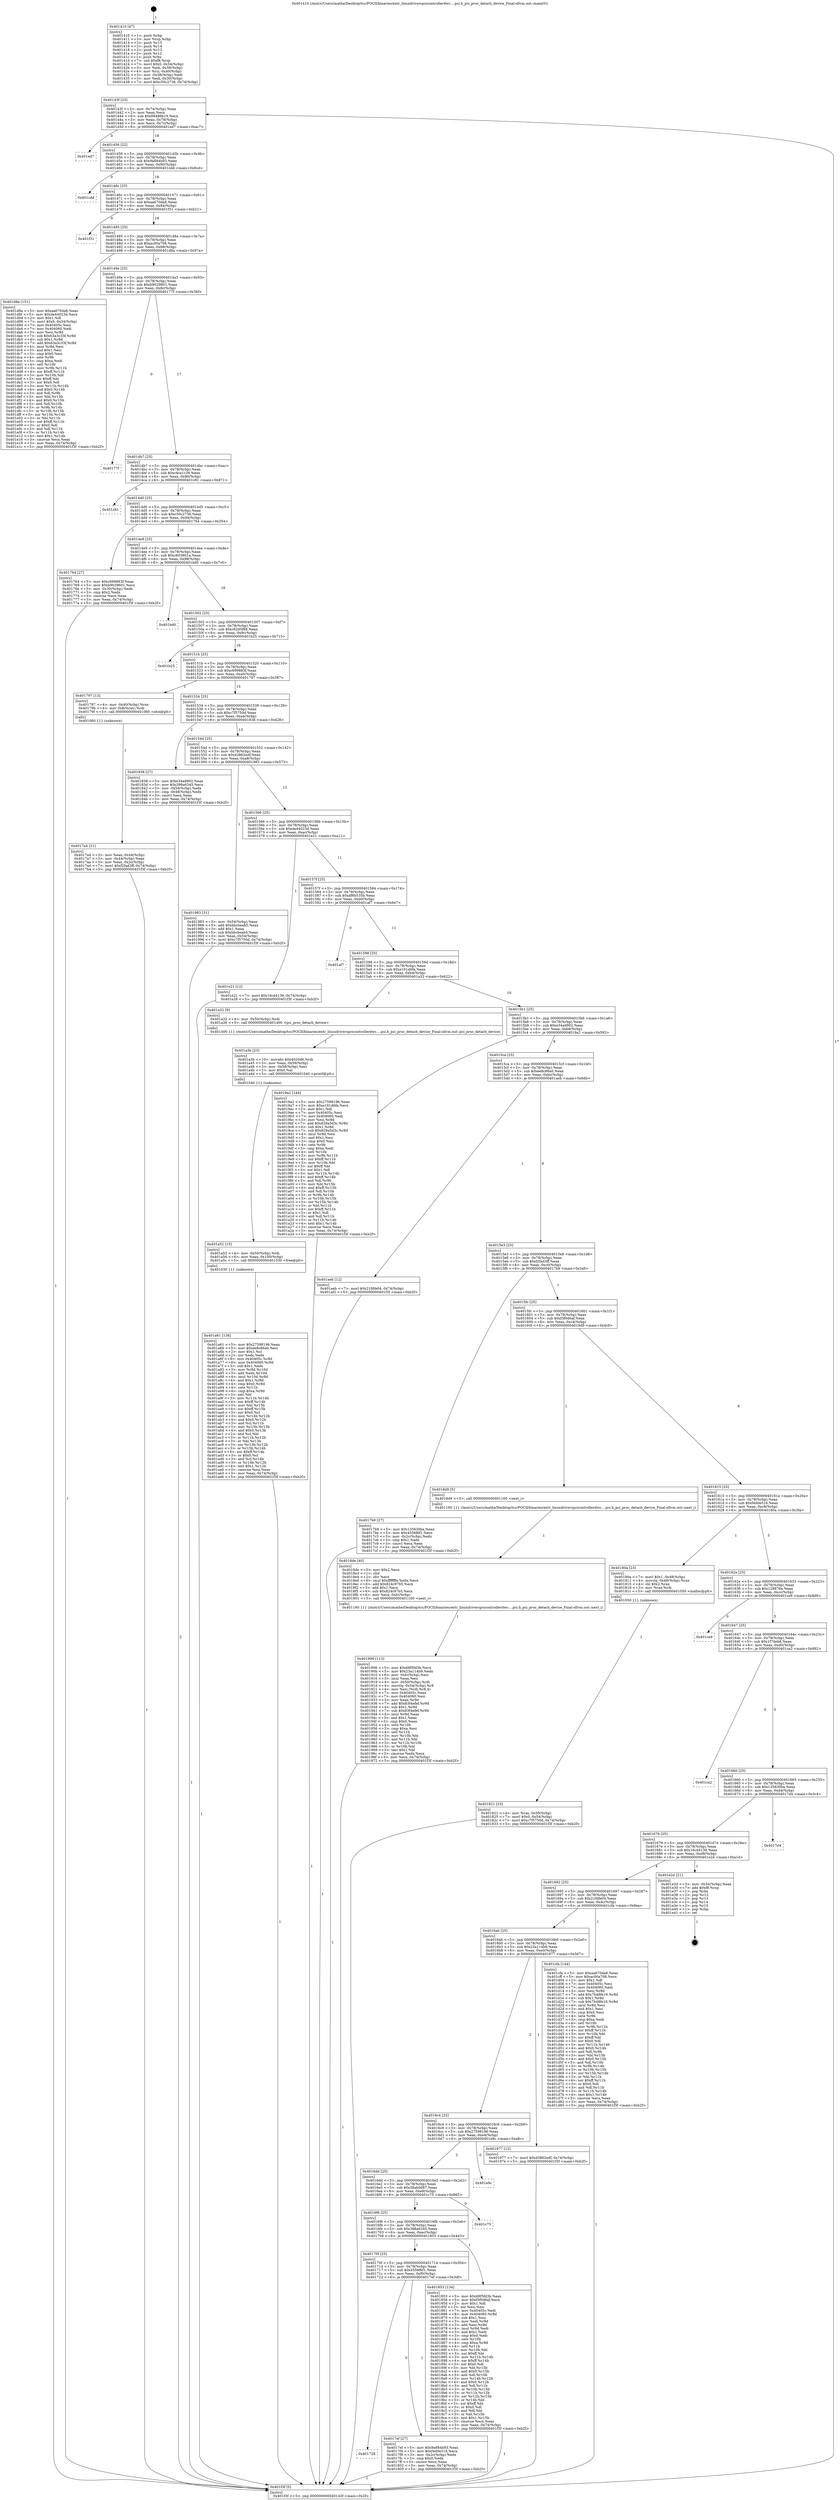 digraph "0x401410" {
  label = "0x401410 (/mnt/c/Users/mathe/Desktop/tcc/POCII/binaries/extr_linuxdriverspcicontrollerdwc....pci.h_pci_proc_detach_device_Final-ollvm.out::main(0))"
  labelloc = "t"
  node[shape=record]

  Entry [label="",width=0.3,height=0.3,shape=circle,fillcolor=black,style=filled]
  "0x40143f" [label="{
     0x40143f [23]\l
     | [instrs]\l
     &nbsp;&nbsp;0x40143f \<+3\>: mov -0x74(%rbp),%eax\l
     &nbsp;&nbsp;0x401442 \<+2\>: mov %eax,%ecx\l
     &nbsp;&nbsp;0x401444 \<+6\>: sub $0x88486b19,%ecx\l
     &nbsp;&nbsp;0x40144a \<+3\>: mov %eax,-0x78(%rbp)\l
     &nbsp;&nbsp;0x40144d \<+3\>: mov %ecx,-0x7c(%rbp)\l
     &nbsp;&nbsp;0x401450 \<+6\>: je 0000000000401ed7 \<main+0xac7\>\l
  }"]
  "0x401ed7" [label="{
     0x401ed7\l
  }", style=dashed]
  "0x401456" [label="{
     0x401456 [22]\l
     | [instrs]\l
     &nbsp;&nbsp;0x401456 \<+5\>: jmp 000000000040145b \<main+0x4b\>\l
     &nbsp;&nbsp;0x40145b \<+3\>: mov -0x78(%rbp),%eax\l
     &nbsp;&nbsp;0x40145e \<+5\>: sub $0x9a884b93,%eax\l
     &nbsp;&nbsp;0x401463 \<+3\>: mov %eax,-0x80(%rbp)\l
     &nbsp;&nbsp;0x401466 \<+6\>: je 0000000000401cdd \<main+0x8cd\>\l
  }"]
  Exit [label="",width=0.3,height=0.3,shape=circle,fillcolor=black,style=filled,peripheries=2]
  "0x401cdd" [label="{
     0x401cdd\l
  }", style=dashed]
  "0x40146c" [label="{
     0x40146c [25]\l
     | [instrs]\l
     &nbsp;&nbsp;0x40146c \<+5\>: jmp 0000000000401471 \<main+0x61\>\l
     &nbsp;&nbsp;0x401471 \<+3\>: mov -0x78(%rbp),%eax\l
     &nbsp;&nbsp;0x401474 \<+5\>: sub $0xaa670da8,%eax\l
     &nbsp;&nbsp;0x401479 \<+6\>: mov %eax,-0x84(%rbp)\l
     &nbsp;&nbsp;0x40147f \<+6\>: je 0000000000401f31 \<main+0xb21\>\l
  }"]
  "0x401a61" [label="{
     0x401a61 [138]\l
     | [instrs]\l
     &nbsp;&nbsp;0x401a61 \<+5\>: mov $0x27598196,%eax\l
     &nbsp;&nbsp;0x401a66 \<+5\>: mov $0xee8c86a0,%esi\l
     &nbsp;&nbsp;0x401a6b \<+2\>: mov $0x1,%cl\l
     &nbsp;&nbsp;0x401a6d \<+2\>: xor %edx,%edx\l
     &nbsp;&nbsp;0x401a6f \<+8\>: mov 0x40405c,%r8d\l
     &nbsp;&nbsp;0x401a77 \<+8\>: mov 0x404060,%r9d\l
     &nbsp;&nbsp;0x401a7f \<+3\>: sub $0x1,%edx\l
     &nbsp;&nbsp;0x401a82 \<+3\>: mov %r8d,%r10d\l
     &nbsp;&nbsp;0x401a85 \<+3\>: add %edx,%r10d\l
     &nbsp;&nbsp;0x401a88 \<+4\>: imul %r10d,%r8d\l
     &nbsp;&nbsp;0x401a8c \<+4\>: and $0x1,%r8d\l
     &nbsp;&nbsp;0x401a90 \<+4\>: cmp $0x0,%r8d\l
     &nbsp;&nbsp;0x401a94 \<+4\>: sete %r11b\l
     &nbsp;&nbsp;0x401a98 \<+4\>: cmp $0xa,%r9d\l
     &nbsp;&nbsp;0x401a9c \<+3\>: setl %bl\l
     &nbsp;&nbsp;0x401a9f \<+3\>: mov %r11b,%r14b\l
     &nbsp;&nbsp;0x401aa2 \<+4\>: xor $0xff,%r14b\l
     &nbsp;&nbsp;0x401aa6 \<+3\>: mov %bl,%r15b\l
     &nbsp;&nbsp;0x401aa9 \<+4\>: xor $0xff,%r15b\l
     &nbsp;&nbsp;0x401aad \<+3\>: xor $0x0,%cl\l
     &nbsp;&nbsp;0x401ab0 \<+3\>: mov %r14b,%r12b\l
     &nbsp;&nbsp;0x401ab3 \<+4\>: and $0x0,%r12b\l
     &nbsp;&nbsp;0x401ab7 \<+3\>: and %cl,%r11b\l
     &nbsp;&nbsp;0x401aba \<+3\>: mov %r15b,%r13b\l
     &nbsp;&nbsp;0x401abd \<+4\>: and $0x0,%r13b\l
     &nbsp;&nbsp;0x401ac1 \<+2\>: and %cl,%bl\l
     &nbsp;&nbsp;0x401ac3 \<+3\>: or %r11b,%r12b\l
     &nbsp;&nbsp;0x401ac6 \<+3\>: or %bl,%r13b\l
     &nbsp;&nbsp;0x401ac9 \<+3\>: xor %r13b,%r12b\l
     &nbsp;&nbsp;0x401acc \<+3\>: or %r15b,%r14b\l
     &nbsp;&nbsp;0x401acf \<+4\>: xor $0xff,%r14b\l
     &nbsp;&nbsp;0x401ad3 \<+3\>: or $0x0,%cl\l
     &nbsp;&nbsp;0x401ad6 \<+3\>: and %cl,%r14b\l
     &nbsp;&nbsp;0x401ad9 \<+3\>: or %r14b,%r12b\l
     &nbsp;&nbsp;0x401adc \<+4\>: test $0x1,%r12b\l
     &nbsp;&nbsp;0x401ae0 \<+3\>: cmovne %esi,%eax\l
     &nbsp;&nbsp;0x401ae3 \<+3\>: mov %eax,-0x74(%rbp)\l
     &nbsp;&nbsp;0x401ae6 \<+5\>: jmp 0000000000401f3f \<main+0xb2f\>\l
  }"]
  "0x401f31" [label="{
     0x401f31\l
  }", style=dashed]
  "0x401485" [label="{
     0x401485 [25]\l
     | [instrs]\l
     &nbsp;&nbsp;0x401485 \<+5\>: jmp 000000000040148a \<main+0x7a\>\l
     &nbsp;&nbsp;0x40148a \<+3\>: mov -0x78(%rbp),%eax\l
     &nbsp;&nbsp;0x40148d \<+5\>: sub $0xac00a708,%eax\l
     &nbsp;&nbsp;0x401492 \<+6\>: mov %eax,-0x88(%rbp)\l
     &nbsp;&nbsp;0x401498 \<+6\>: je 0000000000401d8a \<main+0x97a\>\l
  }"]
  "0x401a52" [label="{
     0x401a52 [15]\l
     | [instrs]\l
     &nbsp;&nbsp;0x401a52 \<+4\>: mov -0x50(%rbp),%rdi\l
     &nbsp;&nbsp;0x401a56 \<+6\>: mov %eax,-0x100(%rbp)\l
     &nbsp;&nbsp;0x401a5c \<+5\>: call 0000000000401030 \<free@plt\>\l
     | [calls]\l
     &nbsp;&nbsp;0x401030 \{1\} (unknown)\l
  }"]
  "0x401d8a" [label="{
     0x401d8a [151]\l
     | [instrs]\l
     &nbsp;&nbsp;0x401d8a \<+5\>: mov $0xaa670da8,%eax\l
     &nbsp;&nbsp;0x401d8f \<+5\>: mov $0xde44023d,%ecx\l
     &nbsp;&nbsp;0x401d94 \<+2\>: mov $0x1,%dl\l
     &nbsp;&nbsp;0x401d96 \<+7\>: movl $0x0,-0x34(%rbp)\l
     &nbsp;&nbsp;0x401d9d \<+7\>: mov 0x40405c,%esi\l
     &nbsp;&nbsp;0x401da4 \<+7\>: mov 0x404060,%edi\l
     &nbsp;&nbsp;0x401dab \<+3\>: mov %esi,%r8d\l
     &nbsp;&nbsp;0x401dae \<+7\>: sub $0x63a3c33f,%r8d\l
     &nbsp;&nbsp;0x401db5 \<+4\>: sub $0x1,%r8d\l
     &nbsp;&nbsp;0x401db9 \<+7\>: add $0x63a3c33f,%r8d\l
     &nbsp;&nbsp;0x401dc0 \<+4\>: imul %r8d,%esi\l
     &nbsp;&nbsp;0x401dc4 \<+3\>: and $0x1,%esi\l
     &nbsp;&nbsp;0x401dc7 \<+3\>: cmp $0x0,%esi\l
     &nbsp;&nbsp;0x401dca \<+4\>: sete %r9b\l
     &nbsp;&nbsp;0x401dce \<+3\>: cmp $0xa,%edi\l
     &nbsp;&nbsp;0x401dd1 \<+4\>: setl %r10b\l
     &nbsp;&nbsp;0x401dd5 \<+3\>: mov %r9b,%r11b\l
     &nbsp;&nbsp;0x401dd8 \<+4\>: xor $0xff,%r11b\l
     &nbsp;&nbsp;0x401ddc \<+3\>: mov %r10b,%bl\l
     &nbsp;&nbsp;0x401ddf \<+3\>: xor $0xff,%bl\l
     &nbsp;&nbsp;0x401de2 \<+3\>: xor $0x0,%dl\l
     &nbsp;&nbsp;0x401de5 \<+3\>: mov %r11b,%r14b\l
     &nbsp;&nbsp;0x401de8 \<+4\>: and $0x0,%r14b\l
     &nbsp;&nbsp;0x401dec \<+3\>: and %dl,%r9b\l
     &nbsp;&nbsp;0x401def \<+3\>: mov %bl,%r15b\l
     &nbsp;&nbsp;0x401df2 \<+4\>: and $0x0,%r15b\l
     &nbsp;&nbsp;0x401df6 \<+3\>: and %dl,%r10b\l
     &nbsp;&nbsp;0x401df9 \<+3\>: or %r9b,%r14b\l
     &nbsp;&nbsp;0x401dfc \<+3\>: or %r10b,%r15b\l
     &nbsp;&nbsp;0x401dff \<+3\>: xor %r15b,%r14b\l
     &nbsp;&nbsp;0x401e02 \<+3\>: or %bl,%r11b\l
     &nbsp;&nbsp;0x401e05 \<+4\>: xor $0xff,%r11b\l
     &nbsp;&nbsp;0x401e09 \<+3\>: or $0x0,%dl\l
     &nbsp;&nbsp;0x401e0c \<+3\>: and %dl,%r11b\l
     &nbsp;&nbsp;0x401e0f \<+3\>: or %r11b,%r14b\l
     &nbsp;&nbsp;0x401e12 \<+4\>: test $0x1,%r14b\l
     &nbsp;&nbsp;0x401e16 \<+3\>: cmovne %ecx,%eax\l
     &nbsp;&nbsp;0x401e19 \<+3\>: mov %eax,-0x74(%rbp)\l
     &nbsp;&nbsp;0x401e1c \<+5\>: jmp 0000000000401f3f \<main+0xb2f\>\l
  }"]
  "0x40149e" [label="{
     0x40149e [25]\l
     | [instrs]\l
     &nbsp;&nbsp;0x40149e \<+5\>: jmp 00000000004014a3 \<main+0x93\>\l
     &nbsp;&nbsp;0x4014a3 \<+3\>: mov -0x78(%rbp),%eax\l
     &nbsp;&nbsp;0x4014a6 \<+5\>: sub $0xb9029601,%eax\l
     &nbsp;&nbsp;0x4014ab \<+6\>: mov %eax,-0x8c(%rbp)\l
     &nbsp;&nbsp;0x4014b1 \<+6\>: je 000000000040177f \<main+0x36f\>\l
  }"]
  "0x401a3b" [label="{
     0x401a3b [23]\l
     | [instrs]\l
     &nbsp;&nbsp;0x401a3b \<+10\>: movabs $0x4020d6,%rdi\l
     &nbsp;&nbsp;0x401a45 \<+3\>: mov %eax,-0x58(%rbp)\l
     &nbsp;&nbsp;0x401a48 \<+3\>: mov -0x58(%rbp),%esi\l
     &nbsp;&nbsp;0x401a4b \<+2\>: mov $0x0,%al\l
     &nbsp;&nbsp;0x401a4d \<+5\>: call 0000000000401040 \<printf@plt\>\l
     | [calls]\l
     &nbsp;&nbsp;0x401040 \{1\} (unknown)\l
  }"]
  "0x40177f" [label="{
     0x40177f\l
  }", style=dashed]
  "0x4014b7" [label="{
     0x4014b7 [25]\l
     | [instrs]\l
     &nbsp;&nbsp;0x4014b7 \<+5\>: jmp 00000000004014bc \<main+0xac\>\l
     &nbsp;&nbsp;0x4014bc \<+3\>: mov -0x78(%rbp),%eax\l
     &nbsp;&nbsp;0x4014bf \<+5\>: sub $0xc4ca1c36,%eax\l
     &nbsp;&nbsp;0x4014c4 \<+6\>: mov %eax,-0x90(%rbp)\l
     &nbsp;&nbsp;0x4014ca \<+6\>: je 0000000000401c81 \<main+0x871\>\l
  }"]
  "0x401906" [label="{
     0x401906 [113]\l
     | [instrs]\l
     &nbsp;&nbsp;0x401906 \<+5\>: mov $0x68f5fd3b,%ecx\l
     &nbsp;&nbsp;0x40190b \<+5\>: mov $0x23a114b9,%edx\l
     &nbsp;&nbsp;0x401910 \<+6\>: mov -0xfc(%rbp),%esi\l
     &nbsp;&nbsp;0x401916 \<+3\>: imul %eax,%esi\l
     &nbsp;&nbsp;0x401919 \<+4\>: mov -0x50(%rbp),%rdi\l
     &nbsp;&nbsp;0x40191d \<+4\>: movslq -0x54(%rbp),%r8\l
     &nbsp;&nbsp;0x401921 \<+4\>: mov %esi,(%rdi,%r8,4)\l
     &nbsp;&nbsp;0x401925 \<+7\>: mov 0x40405c,%eax\l
     &nbsp;&nbsp;0x40192c \<+7\>: mov 0x404060,%esi\l
     &nbsp;&nbsp;0x401933 \<+3\>: mov %eax,%r9d\l
     &nbsp;&nbsp;0x401936 \<+7\>: add $0x83f4efef,%r9d\l
     &nbsp;&nbsp;0x40193d \<+4\>: sub $0x1,%r9d\l
     &nbsp;&nbsp;0x401941 \<+7\>: sub $0x83f4efef,%r9d\l
     &nbsp;&nbsp;0x401948 \<+4\>: imul %r9d,%eax\l
     &nbsp;&nbsp;0x40194c \<+3\>: and $0x1,%eax\l
     &nbsp;&nbsp;0x40194f \<+3\>: cmp $0x0,%eax\l
     &nbsp;&nbsp;0x401952 \<+4\>: sete %r10b\l
     &nbsp;&nbsp;0x401956 \<+3\>: cmp $0xa,%esi\l
     &nbsp;&nbsp;0x401959 \<+4\>: setl %r11b\l
     &nbsp;&nbsp;0x40195d \<+3\>: mov %r10b,%bl\l
     &nbsp;&nbsp;0x401960 \<+3\>: and %r11b,%bl\l
     &nbsp;&nbsp;0x401963 \<+3\>: xor %r11b,%r10b\l
     &nbsp;&nbsp;0x401966 \<+3\>: or %r10b,%bl\l
     &nbsp;&nbsp;0x401969 \<+3\>: test $0x1,%bl\l
     &nbsp;&nbsp;0x40196c \<+3\>: cmovne %edx,%ecx\l
     &nbsp;&nbsp;0x40196f \<+3\>: mov %ecx,-0x74(%rbp)\l
     &nbsp;&nbsp;0x401972 \<+5\>: jmp 0000000000401f3f \<main+0xb2f\>\l
  }"]
  "0x401c81" [label="{
     0x401c81\l
  }", style=dashed]
  "0x4014d0" [label="{
     0x4014d0 [25]\l
     | [instrs]\l
     &nbsp;&nbsp;0x4014d0 \<+5\>: jmp 00000000004014d5 \<main+0xc5\>\l
     &nbsp;&nbsp;0x4014d5 \<+3\>: mov -0x78(%rbp),%eax\l
     &nbsp;&nbsp;0x4014d8 \<+5\>: sub $0xc50c2736,%eax\l
     &nbsp;&nbsp;0x4014dd \<+6\>: mov %eax,-0x94(%rbp)\l
     &nbsp;&nbsp;0x4014e3 \<+6\>: je 0000000000401764 \<main+0x354\>\l
  }"]
  "0x4018de" [label="{
     0x4018de [40]\l
     | [instrs]\l
     &nbsp;&nbsp;0x4018de \<+5\>: mov $0x2,%ecx\l
     &nbsp;&nbsp;0x4018e3 \<+1\>: cltd\l
     &nbsp;&nbsp;0x4018e4 \<+2\>: idiv %ecx\l
     &nbsp;&nbsp;0x4018e6 \<+6\>: imul $0xfffffffe,%edx,%ecx\l
     &nbsp;&nbsp;0x4018ec \<+6\>: add $0x824c97b5,%ecx\l
     &nbsp;&nbsp;0x4018f2 \<+3\>: add $0x1,%ecx\l
     &nbsp;&nbsp;0x4018f5 \<+6\>: sub $0x824c97b5,%ecx\l
     &nbsp;&nbsp;0x4018fb \<+6\>: mov %ecx,-0xfc(%rbp)\l
     &nbsp;&nbsp;0x401901 \<+5\>: call 0000000000401160 \<next_i\>\l
     | [calls]\l
     &nbsp;&nbsp;0x401160 \{1\} (/mnt/c/Users/mathe/Desktop/tcc/POCII/binaries/extr_linuxdriverspcicontrollerdwc....pci.h_pci_proc_detach_device_Final-ollvm.out::next_i)\l
  }"]
  "0x401764" [label="{
     0x401764 [27]\l
     | [instrs]\l
     &nbsp;&nbsp;0x401764 \<+5\>: mov $0xc699883f,%eax\l
     &nbsp;&nbsp;0x401769 \<+5\>: mov $0xb9029601,%ecx\l
     &nbsp;&nbsp;0x40176e \<+3\>: mov -0x30(%rbp),%edx\l
     &nbsp;&nbsp;0x401771 \<+3\>: cmp $0x2,%edx\l
     &nbsp;&nbsp;0x401774 \<+3\>: cmovne %ecx,%eax\l
     &nbsp;&nbsp;0x401777 \<+3\>: mov %eax,-0x74(%rbp)\l
     &nbsp;&nbsp;0x40177a \<+5\>: jmp 0000000000401f3f \<main+0xb2f\>\l
  }"]
  "0x4014e9" [label="{
     0x4014e9 [25]\l
     | [instrs]\l
     &nbsp;&nbsp;0x4014e9 \<+5\>: jmp 00000000004014ee \<main+0xde\>\l
     &nbsp;&nbsp;0x4014ee \<+3\>: mov -0x78(%rbp),%eax\l
     &nbsp;&nbsp;0x4014f1 \<+5\>: sub $0xc603801a,%eax\l
     &nbsp;&nbsp;0x4014f6 \<+6\>: mov %eax,-0x98(%rbp)\l
     &nbsp;&nbsp;0x4014fc \<+6\>: je 0000000000401bd0 \<main+0x7c0\>\l
  }"]
  "0x401f3f" [label="{
     0x401f3f [5]\l
     | [instrs]\l
     &nbsp;&nbsp;0x401f3f \<+5\>: jmp 000000000040143f \<main+0x2f\>\l
  }"]
  "0x401410" [label="{
     0x401410 [47]\l
     | [instrs]\l
     &nbsp;&nbsp;0x401410 \<+1\>: push %rbp\l
     &nbsp;&nbsp;0x401411 \<+3\>: mov %rsp,%rbp\l
     &nbsp;&nbsp;0x401414 \<+2\>: push %r15\l
     &nbsp;&nbsp;0x401416 \<+2\>: push %r14\l
     &nbsp;&nbsp;0x401418 \<+2\>: push %r13\l
     &nbsp;&nbsp;0x40141a \<+2\>: push %r12\l
     &nbsp;&nbsp;0x40141c \<+1\>: push %rbx\l
     &nbsp;&nbsp;0x40141d \<+7\>: sub $0xf8,%rsp\l
     &nbsp;&nbsp;0x401424 \<+7\>: movl $0x0,-0x34(%rbp)\l
     &nbsp;&nbsp;0x40142b \<+3\>: mov %edi,-0x38(%rbp)\l
     &nbsp;&nbsp;0x40142e \<+4\>: mov %rsi,-0x40(%rbp)\l
     &nbsp;&nbsp;0x401432 \<+3\>: mov -0x38(%rbp),%edi\l
     &nbsp;&nbsp;0x401435 \<+3\>: mov %edi,-0x30(%rbp)\l
     &nbsp;&nbsp;0x401438 \<+7\>: movl $0xc50c2736,-0x74(%rbp)\l
  }"]
  "0x401821" [label="{
     0x401821 [23]\l
     | [instrs]\l
     &nbsp;&nbsp;0x401821 \<+4\>: mov %rax,-0x50(%rbp)\l
     &nbsp;&nbsp;0x401825 \<+7\>: movl $0x0,-0x54(%rbp)\l
     &nbsp;&nbsp;0x40182c \<+7\>: movl $0xc7f5750d,-0x74(%rbp)\l
     &nbsp;&nbsp;0x401833 \<+5\>: jmp 0000000000401f3f \<main+0xb2f\>\l
  }"]
  "0x401bd0" [label="{
     0x401bd0\l
  }", style=dashed]
  "0x401502" [label="{
     0x401502 [25]\l
     | [instrs]\l
     &nbsp;&nbsp;0x401502 \<+5\>: jmp 0000000000401507 \<main+0xf7\>\l
     &nbsp;&nbsp;0x401507 \<+3\>: mov -0x78(%rbp),%eax\l
     &nbsp;&nbsp;0x40150a \<+5\>: sub $0xc62d5f88,%eax\l
     &nbsp;&nbsp;0x40150f \<+6\>: mov %eax,-0x9c(%rbp)\l
     &nbsp;&nbsp;0x401515 \<+6\>: je 0000000000401b25 \<main+0x715\>\l
  }"]
  "0x401728" [label="{
     0x401728\l
  }", style=dashed]
  "0x401b25" [label="{
     0x401b25\l
  }", style=dashed]
  "0x40151b" [label="{
     0x40151b [25]\l
     | [instrs]\l
     &nbsp;&nbsp;0x40151b \<+5\>: jmp 0000000000401520 \<main+0x110\>\l
     &nbsp;&nbsp;0x401520 \<+3\>: mov -0x78(%rbp),%eax\l
     &nbsp;&nbsp;0x401523 \<+5\>: sub $0xc699883f,%eax\l
     &nbsp;&nbsp;0x401528 \<+6\>: mov %eax,-0xa0(%rbp)\l
     &nbsp;&nbsp;0x40152e \<+6\>: je 0000000000401797 \<main+0x387\>\l
  }"]
  "0x4017ef" [label="{
     0x4017ef [27]\l
     | [instrs]\l
     &nbsp;&nbsp;0x4017ef \<+5\>: mov $0x9a884b93,%eax\l
     &nbsp;&nbsp;0x4017f4 \<+5\>: mov $0xf4d0e516,%ecx\l
     &nbsp;&nbsp;0x4017f9 \<+3\>: mov -0x2c(%rbp),%edx\l
     &nbsp;&nbsp;0x4017fc \<+3\>: cmp $0x0,%edx\l
     &nbsp;&nbsp;0x4017ff \<+3\>: cmove %ecx,%eax\l
     &nbsp;&nbsp;0x401802 \<+3\>: mov %eax,-0x74(%rbp)\l
     &nbsp;&nbsp;0x401805 \<+5\>: jmp 0000000000401f3f \<main+0xb2f\>\l
  }"]
  "0x401797" [label="{
     0x401797 [13]\l
     | [instrs]\l
     &nbsp;&nbsp;0x401797 \<+4\>: mov -0x40(%rbp),%rax\l
     &nbsp;&nbsp;0x40179b \<+4\>: mov 0x8(%rax),%rdi\l
     &nbsp;&nbsp;0x40179f \<+5\>: call 0000000000401060 \<atoi@plt\>\l
     | [calls]\l
     &nbsp;&nbsp;0x401060 \{1\} (unknown)\l
  }"]
  "0x401534" [label="{
     0x401534 [25]\l
     | [instrs]\l
     &nbsp;&nbsp;0x401534 \<+5\>: jmp 0000000000401539 \<main+0x129\>\l
     &nbsp;&nbsp;0x401539 \<+3\>: mov -0x78(%rbp),%eax\l
     &nbsp;&nbsp;0x40153c \<+5\>: sub $0xc7f5750d,%eax\l
     &nbsp;&nbsp;0x401541 \<+6\>: mov %eax,-0xa4(%rbp)\l
     &nbsp;&nbsp;0x401547 \<+6\>: je 0000000000401838 \<main+0x428\>\l
  }"]
  "0x4017a4" [label="{
     0x4017a4 [21]\l
     | [instrs]\l
     &nbsp;&nbsp;0x4017a4 \<+3\>: mov %eax,-0x44(%rbp)\l
     &nbsp;&nbsp;0x4017a7 \<+3\>: mov -0x44(%rbp),%eax\l
     &nbsp;&nbsp;0x4017aa \<+3\>: mov %eax,-0x2c(%rbp)\l
     &nbsp;&nbsp;0x4017ad \<+7\>: movl $0xf2fad3ff,-0x74(%rbp)\l
     &nbsp;&nbsp;0x4017b4 \<+5\>: jmp 0000000000401f3f \<main+0xb2f\>\l
  }"]
  "0x40170f" [label="{
     0x40170f [25]\l
     | [instrs]\l
     &nbsp;&nbsp;0x40170f \<+5\>: jmp 0000000000401714 \<main+0x304\>\l
     &nbsp;&nbsp;0x401714 \<+3\>: mov -0x78(%rbp),%eax\l
     &nbsp;&nbsp;0x401717 \<+5\>: sub $0x4556f6f1,%eax\l
     &nbsp;&nbsp;0x40171c \<+6\>: mov %eax,-0xf0(%rbp)\l
     &nbsp;&nbsp;0x401722 \<+6\>: je 00000000004017ef \<main+0x3df\>\l
  }"]
  "0x401838" [label="{
     0x401838 [27]\l
     | [instrs]\l
     &nbsp;&nbsp;0x401838 \<+5\>: mov $0xe34ad902,%eax\l
     &nbsp;&nbsp;0x40183d \<+5\>: mov $0x398a6345,%ecx\l
     &nbsp;&nbsp;0x401842 \<+3\>: mov -0x54(%rbp),%edx\l
     &nbsp;&nbsp;0x401845 \<+3\>: cmp -0x48(%rbp),%edx\l
     &nbsp;&nbsp;0x401848 \<+3\>: cmovl %ecx,%eax\l
     &nbsp;&nbsp;0x40184b \<+3\>: mov %eax,-0x74(%rbp)\l
     &nbsp;&nbsp;0x40184e \<+5\>: jmp 0000000000401f3f \<main+0xb2f\>\l
  }"]
  "0x40154d" [label="{
     0x40154d [25]\l
     | [instrs]\l
     &nbsp;&nbsp;0x40154d \<+5\>: jmp 0000000000401552 \<main+0x142\>\l
     &nbsp;&nbsp;0x401552 \<+3\>: mov -0x78(%rbp),%eax\l
     &nbsp;&nbsp;0x401555 \<+5\>: sub $0xd3862edf,%eax\l
     &nbsp;&nbsp;0x40155a \<+6\>: mov %eax,-0xa8(%rbp)\l
     &nbsp;&nbsp;0x401560 \<+6\>: je 0000000000401983 \<main+0x573\>\l
  }"]
  "0x401853" [label="{
     0x401853 [134]\l
     | [instrs]\l
     &nbsp;&nbsp;0x401853 \<+5\>: mov $0x68f5fd3b,%eax\l
     &nbsp;&nbsp;0x401858 \<+5\>: mov $0xf3f0d6af,%ecx\l
     &nbsp;&nbsp;0x40185d \<+2\>: mov $0x1,%dl\l
     &nbsp;&nbsp;0x40185f \<+2\>: xor %esi,%esi\l
     &nbsp;&nbsp;0x401861 \<+7\>: mov 0x40405c,%edi\l
     &nbsp;&nbsp;0x401868 \<+8\>: mov 0x404060,%r8d\l
     &nbsp;&nbsp;0x401870 \<+3\>: sub $0x1,%esi\l
     &nbsp;&nbsp;0x401873 \<+3\>: mov %edi,%r9d\l
     &nbsp;&nbsp;0x401876 \<+3\>: add %esi,%r9d\l
     &nbsp;&nbsp;0x401879 \<+4\>: imul %r9d,%edi\l
     &nbsp;&nbsp;0x40187d \<+3\>: and $0x1,%edi\l
     &nbsp;&nbsp;0x401880 \<+3\>: cmp $0x0,%edi\l
     &nbsp;&nbsp;0x401883 \<+4\>: sete %r10b\l
     &nbsp;&nbsp;0x401887 \<+4\>: cmp $0xa,%r8d\l
     &nbsp;&nbsp;0x40188b \<+4\>: setl %r11b\l
     &nbsp;&nbsp;0x40188f \<+3\>: mov %r10b,%bl\l
     &nbsp;&nbsp;0x401892 \<+3\>: xor $0xff,%bl\l
     &nbsp;&nbsp;0x401895 \<+3\>: mov %r11b,%r14b\l
     &nbsp;&nbsp;0x401898 \<+4\>: xor $0xff,%r14b\l
     &nbsp;&nbsp;0x40189c \<+3\>: xor $0x0,%dl\l
     &nbsp;&nbsp;0x40189f \<+3\>: mov %bl,%r15b\l
     &nbsp;&nbsp;0x4018a2 \<+4\>: and $0x0,%r15b\l
     &nbsp;&nbsp;0x4018a6 \<+3\>: and %dl,%r10b\l
     &nbsp;&nbsp;0x4018a9 \<+3\>: mov %r14b,%r12b\l
     &nbsp;&nbsp;0x4018ac \<+4\>: and $0x0,%r12b\l
     &nbsp;&nbsp;0x4018b0 \<+3\>: and %dl,%r11b\l
     &nbsp;&nbsp;0x4018b3 \<+3\>: or %r10b,%r15b\l
     &nbsp;&nbsp;0x4018b6 \<+3\>: or %r11b,%r12b\l
     &nbsp;&nbsp;0x4018b9 \<+3\>: xor %r12b,%r15b\l
     &nbsp;&nbsp;0x4018bc \<+3\>: or %r14b,%bl\l
     &nbsp;&nbsp;0x4018bf \<+3\>: xor $0xff,%bl\l
     &nbsp;&nbsp;0x4018c2 \<+3\>: or $0x0,%dl\l
     &nbsp;&nbsp;0x4018c5 \<+2\>: and %dl,%bl\l
     &nbsp;&nbsp;0x4018c7 \<+3\>: or %bl,%r15b\l
     &nbsp;&nbsp;0x4018ca \<+4\>: test $0x1,%r15b\l
     &nbsp;&nbsp;0x4018ce \<+3\>: cmovne %ecx,%eax\l
     &nbsp;&nbsp;0x4018d1 \<+3\>: mov %eax,-0x74(%rbp)\l
     &nbsp;&nbsp;0x4018d4 \<+5\>: jmp 0000000000401f3f \<main+0xb2f\>\l
  }"]
  "0x401983" [label="{
     0x401983 [31]\l
     | [instrs]\l
     &nbsp;&nbsp;0x401983 \<+3\>: mov -0x54(%rbp),%eax\l
     &nbsp;&nbsp;0x401986 \<+5\>: add $0xbbcbeab5,%eax\l
     &nbsp;&nbsp;0x40198b \<+3\>: add $0x1,%eax\l
     &nbsp;&nbsp;0x40198e \<+5\>: sub $0xbbcbeab5,%eax\l
     &nbsp;&nbsp;0x401993 \<+3\>: mov %eax,-0x54(%rbp)\l
     &nbsp;&nbsp;0x401996 \<+7\>: movl $0xc7f5750d,-0x74(%rbp)\l
     &nbsp;&nbsp;0x40199d \<+5\>: jmp 0000000000401f3f \<main+0xb2f\>\l
  }"]
  "0x401566" [label="{
     0x401566 [25]\l
     | [instrs]\l
     &nbsp;&nbsp;0x401566 \<+5\>: jmp 000000000040156b \<main+0x15b\>\l
     &nbsp;&nbsp;0x40156b \<+3\>: mov -0x78(%rbp),%eax\l
     &nbsp;&nbsp;0x40156e \<+5\>: sub $0xde44023d,%eax\l
     &nbsp;&nbsp;0x401573 \<+6\>: mov %eax,-0xac(%rbp)\l
     &nbsp;&nbsp;0x401579 \<+6\>: je 0000000000401e21 \<main+0xa11\>\l
  }"]
  "0x4016f6" [label="{
     0x4016f6 [25]\l
     | [instrs]\l
     &nbsp;&nbsp;0x4016f6 \<+5\>: jmp 00000000004016fb \<main+0x2eb\>\l
     &nbsp;&nbsp;0x4016fb \<+3\>: mov -0x78(%rbp),%eax\l
     &nbsp;&nbsp;0x4016fe \<+5\>: sub $0x398a6345,%eax\l
     &nbsp;&nbsp;0x401703 \<+6\>: mov %eax,-0xec(%rbp)\l
     &nbsp;&nbsp;0x401709 \<+6\>: je 0000000000401853 \<main+0x443\>\l
  }"]
  "0x401e21" [label="{
     0x401e21 [12]\l
     | [instrs]\l
     &nbsp;&nbsp;0x401e21 \<+7\>: movl $0x16cd4139,-0x74(%rbp)\l
     &nbsp;&nbsp;0x401e28 \<+5\>: jmp 0000000000401f3f \<main+0xb2f\>\l
  }"]
  "0x40157f" [label="{
     0x40157f [25]\l
     | [instrs]\l
     &nbsp;&nbsp;0x40157f \<+5\>: jmp 0000000000401584 \<main+0x174\>\l
     &nbsp;&nbsp;0x401584 \<+3\>: mov -0x78(%rbp),%eax\l
     &nbsp;&nbsp;0x401587 \<+5\>: sub $0xdf6b535b,%eax\l
     &nbsp;&nbsp;0x40158c \<+6\>: mov %eax,-0xb0(%rbp)\l
     &nbsp;&nbsp;0x401592 \<+6\>: je 0000000000401af7 \<main+0x6e7\>\l
  }"]
  "0x401c75" [label="{
     0x401c75\l
  }", style=dashed]
  "0x401af7" [label="{
     0x401af7\l
  }", style=dashed]
  "0x401598" [label="{
     0x401598 [25]\l
     | [instrs]\l
     &nbsp;&nbsp;0x401598 \<+5\>: jmp 000000000040159d \<main+0x18d\>\l
     &nbsp;&nbsp;0x40159d \<+3\>: mov -0x78(%rbp),%eax\l
     &nbsp;&nbsp;0x4015a0 \<+5\>: sub $0xe191d6fa,%eax\l
     &nbsp;&nbsp;0x4015a5 \<+6\>: mov %eax,-0xb4(%rbp)\l
     &nbsp;&nbsp;0x4015ab \<+6\>: je 0000000000401a32 \<main+0x622\>\l
  }"]
  "0x4016dd" [label="{
     0x4016dd [25]\l
     | [instrs]\l
     &nbsp;&nbsp;0x4016dd \<+5\>: jmp 00000000004016e2 \<main+0x2d2\>\l
     &nbsp;&nbsp;0x4016e2 \<+3\>: mov -0x78(%rbp),%eax\l
     &nbsp;&nbsp;0x4016e5 \<+5\>: sub $0x38ab0687,%eax\l
     &nbsp;&nbsp;0x4016ea \<+6\>: mov %eax,-0xe8(%rbp)\l
     &nbsp;&nbsp;0x4016f0 \<+6\>: je 0000000000401c75 \<main+0x865\>\l
  }"]
  "0x401a32" [label="{
     0x401a32 [9]\l
     | [instrs]\l
     &nbsp;&nbsp;0x401a32 \<+4\>: mov -0x50(%rbp),%rdi\l
     &nbsp;&nbsp;0x401a36 \<+5\>: call 0000000000401400 \<pci_proc_detach_device\>\l
     | [calls]\l
     &nbsp;&nbsp;0x401400 \{1\} (/mnt/c/Users/mathe/Desktop/tcc/POCII/binaries/extr_linuxdriverspcicontrollerdwc....pci.h_pci_proc_detach_device_Final-ollvm.out::pci_proc_detach_device)\l
  }"]
  "0x4015b1" [label="{
     0x4015b1 [25]\l
     | [instrs]\l
     &nbsp;&nbsp;0x4015b1 \<+5\>: jmp 00000000004015b6 \<main+0x1a6\>\l
     &nbsp;&nbsp;0x4015b6 \<+3\>: mov -0x78(%rbp),%eax\l
     &nbsp;&nbsp;0x4015b9 \<+5\>: sub $0xe34ad902,%eax\l
     &nbsp;&nbsp;0x4015be \<+6\>: mov %eax,-0xb8(%rbp)\l
     &nbsp;&nbsp;0x4015c4 \<+6\>: je 00000000004019a2 \<main+0x592\>\l
  }"]
  "0x401e9c" [label="{
     0x401e9c\l
  }", style=dashed]
  "0x4019a2" [label="{
     0x4019a2 [144]\l
     | [instrs]\l
     &nbsp;&nbsp;0x4019a2 \<+5\>: mov $0x27598196,%eax\l
     &nbsp;&nbsp;0x4019a7 \<+5\>: mov $0xe191d6fa,%ecx\l
     &nbsp;&nbsp;0x4019ac \<+2\>: mov $0x1,%dl\l
     &nbsp;&nbsp;0x4019ae \<+7\>: mov 0x40405c,%esi\l
     &nbsp;&nbsp;0x4019b5 \<+7\>: mov 0x404060,%edi\l
     &nbsp;&nbsp;0x4019bc \<+3\>: mov %esi,%r8d\l
     &nbsp;&nbsp;0x4019bf \<+7\>: add $0x829a5d3c,%r8d\l
     &nbsp;&nbsp;0x4019c6 \<+4\>: sub $0x1,%r8d\l
     &nbsp;&nbsp;0x4019ca \<+7\>: sub $0x829a5d3c,%r8d\l
     &nbsp;&nbsp;0x4019d1 \<+4\>: imul %r8d,%esi\l
     &nbsp;&nbsp;0x4019d5 \<+3\>: and $0x1,%esi\l
     &nbsp;&nbsp;0x4019d8 \<+3\>: cmp $0x0,%esi\l
     &nbsp;&nbsp;0x4019db \<+4\>: sete %r9b\l
     &nbsp;&nbsp;0x4019df \<+3\>: cmp $0xa,%edi\l
     &nbsp;&nbsp;0x4019e2 \<+4\>: setl %r10b\l
     &nbsp;&nbsp;0x4019e6 \<+3\>: mov %r9b,%r11b\l
     &nbsp;&nbsp;0x4019e9 \<+4\>: xor $0xff,%r11b\l
     &nbsp;&nbsp;0x4019ed \<+3\>: mov %r10b,%bl\l
     &nbsp;&nbsp;0x4019f0 \<+3\>: xor $0xff,%bl\l
     &nbsp;&nbsp;0x4019f3 \<+3\>: xor $0x1,%dl\l
     &nbsp;&nbsp;0x4019f6 \<+3\>: mov %r11b,%r14b\l
     &nbsp;&nbsp;0x4019f9 \<+4\>: and $0xff,%r14b\l
     &nbsp;&nbsp;0x4019fd \<+3\>: and %dl,%r9b\l
     &nbsp;&nbsp;0x401a00 \<+3\>: mov %bl,%r15b\l
     &nbsp;&nbsp;0x401a03 \<+4\>: and $0xff,%r15b\l
     &nbsp;&nbsp;0x401a07 \<+3\>: and %dl,%r10b\l
     &nbsp;&nbsp;0x401a0a \<+3\>: or %r9b,%r14b\l
     &nbsp;&nbsp;0x401a0d \<+3\>: or %r10b,%r15b\l
     &nbsp;&nbsp;0x401a10 \<+3\>: xor %r15b,%r14b\l
     &nbsp;&nbsp;0x401a13 \<+3\>: or %bl,%r11b\l
     &nbsp;&nbsp;0x401a16 \<+4\>: xor $0xff,%r11b\l
     &nbsp;&nbsp;0x401a1a \<+3\>: or $0x1,%dl\l
     &nbsp;&nbsp;0x401a1d \<+3\>: and %dl,%r11b\l
     &nbsp;&nbsp;0x401a20 \<+3\>: or %r11b,%r14b\l
     &nbsp;&nbsp;0x401a23 \<+4\>: test $0x1,%r14b\l
     &nbsp;&nbsp;0x401a27 \<+3\>: cmovne %ecx,%eax\l
     &nbsp;&nbsp;0x401a2a \<+3\>: mov %eax,-0x74(%rbp)\l
     &nbsp;&nbsp;0x401a2d \<+5\>: jmp 0000000000401f3f \<main+0xb2f\>\l
  }"]
  "0x4015ca" [label="{
     0x4015ca [25]\l
     | [instrs]\l
     &nbsp;&nbsp;0x4015ca \<+5\>: jmp 00000000004015cf \<main+0x1bf\>\l
     &nbsp;&nbsp;0x4015cf \<+3\>: mov -0x78(%rbp),%eax\l
     &nbsp;&nbsp;0x4015d2 \<+5\>: sub $0xee8c86a0,%eax\l
     &nbsp;&nbsp;0x4015d7 \<+6\>: mov %eax,-0xbc(%rbp)\l
     &nbsp;&nbsp;0x4015dd \<+6\>: je 0000000000401aeb \<main+0x6db\>\l
  }"]
  "0x4016c4" [label="{
     0x4016c4 [25]\l
     | [instrs]\l
     &nbsp;&nbsp;0x4016c4 \<+5\>: jmp 00000000004016c9 \<main+0x2b9\>\l
     &nbsp;&nbsp;0x4016c9 \<+3\>: mov -0x78(%rbp),%eax\l
     &nbsp;&nbsp;0x4016cc \<+5\>: sub $0x27598196,%eax\l
     &nbsp;&nbsp;0x4016d1 \<+6\>: mov %eax,-0xe4(%rbp)\l
     &nbsp;&nbsp;0x4016d7 \<+6\>: je 0000000000401e9c \<main+0xa8c\>\l
  }"]
  "0x401aeb" [label="{
     0x401aeb [12]\l
     | [instrs]\l
     &nbsp;&nbsp;0x401aeb \<+7\>: movl $0x21fdfe04,-0x74(%rbp)\l
     &nbsp;&nbsp;0x401af2 \<+5\>: jmp 0000000000401f3f \<main+0xb2f\>\l
  }"]
  "0x4015e3" [label="{
     0x4015e3 [25]\l
     | [instrs]\l
     &nbsp;&nbsp;0x4015e3 \<+5\>: jmp 00000000004015e8 \<main+0x1d8\>\l
     &nbsp;&nbsp;0x4015e8 \<+3\>: mov -0x78(%rbp),%eax\l
     &nbsp;&nbsp;0x4015eb \<+5\>: sub $0xf2fad3ff,%eax\l
     &nbsp;&nbsp;0x4015f0 \<+6\>: mov %eax,-0xc0(%rbp)\l
     &nbsp;&nbsp;0x4015f6 \<+6\>: je 00000000004017b9 \<main+0x3a9\>\l
  }"]
  "0x401977" [label="{
     0x401977 [12]\l
     | [instrs]\l
     &nbsp;&nbsp;0x401977 \<+7\>: movl $0xd3862edf,-0x74(%rbp)\l
     &nbsp;&nbsp;0x40197e \<+5\>: jmp 0000000000401f3f \<main+0xb2f\>\l
  }"]
  "0x4017b9" [label="{
     0x4017b9 [27]\l
     | [instrs]\l
     &nbsp;&nbsp;0x4017b9 \<+5\>: mov $0x135630ba,%eax\l
     &nbsp;&nbsp;0x4017be \<+5\>: mov $0x4556f6f1,%ecx\l
     &nbsp;&nbsp;0x4017c3 \<+3\>: mov -0x2c(%rbp),%edx\l
     &nbsp;&nbsp;0x4017c6 \<+3\>: cmp $0x1,%edx\l
     &nbsp;&nbsp;0x4017c9 \<+3\>: cmovl %ecx,%eax\l
     &nbsp;&nbsp;0x4017cc \<+3\>: mov %eax,-0x74(%rbp)\l
     &nbsp;&nbsp;0x4017cf \<+5\>: jmp 0000000000401f3f \<main+0xb2f\>\l
  }"]
  "0x4015fc" [label="{
     0x4015fc [25]\l
     | [instrs]\l
     &nbsp;&nbsp;0x4015fc \<+5\>: jmp 0000000000401601 \<main+0x1f1\>\l
     &nbsp;&nbsp;0x401601 \<+3\>: mov -0x78(%rbp),%eax\l
     &nbsp;&nbsp;0x401604 \<+5\>: sub $0xf3f0d6af,%eax\l
     &nbsp;&nbsp;0x401609 \<+6\>: mov %eax,-0xc4(%rbp)\l
     &nbsp;&nbsp;0x40160f \<+6\>: je 00000000004018d9 \<main+0x4c9\>\l
  }"]
  "0x4016ab" [label="{
     0x4016ab [25]\l
     | [instrs]\l
     &nbsp;&nbsp;0x4016ab \<+5\>: jmp 00000000004016b0 \<main+0x2a0\>\l
     &nbsp;&nbsp;0x4016b0 \<+3\>: mov -0x78(%rbp),%eax\l
     &nbsp;&nbsp;0x4016b3 \<+5\>: sub $0x23a114b9,%eax\l
     &nbsp;&nbsp;0x4016b8 \<+6\>: mov %eax,-0xe0(%rbp)\l
     &nbsp;&nbsp;0x4016be \<+6\>: je 0000000000401977 \<main+0x567\>\l
  }"]
  "0x4018d9" [label="{
     0x4018d9 [5]\l
     | [instrs]\l
     &nbsp;&nbsp;0x4018d9 \<+5\>: call 0000000000401160 \<next_i\>\l
     | [calls]\l
     &nbsp;&nbsp;0x401160 \{1\} (/mnt/c/Users/mathe/Desktop/tcc/POCII/binaries/extr_linuxdriverspcicontrollerdwc....pci.h_pci_proc_detach_device_Final-ollvm.out::next_i)\l
  }"]
  "0x401615" [label="{
     0x401615 [25]\l
     | [instrs]\l
     &nbsp;&nbsp;0x401615 \<+5\>: jmp 000000000040161a \<main+0x20a\>\l
     &nbsp;&nbsp;0x40161a \<+3\>: mov -0x78(%rbp),%eax\l
     &nbsp;&nbsp;0x40161d \<+5\>: sub $0xf4d0e516,%eax\l
     &nbsp;&nbsp;0x401622 \<+6\>: mov %eax,-0xc8(%rbp)\l
     &nbsp;&nbsp;0x401628 \<+6\>: je 000000000040180a \<main+0x3fa\>\l
  }"]
  "0x401cfa" [label="{
     0x401cfa [144]\l
     | [instrs]\l
     &nbsp;&nbsp;0x401cfa \<+5\>: mov $0xaa670da8,%eax\l
     &nbsp;&nbsp;0x401cff \<+5\>: mov $0xac00a708,%ecx\l
     &nbsp;&nbsp;0x401d04 \<+2\>: mov $0x1,%dl\l
     &nbsp;&nbsp;0x401d06 \<+7\>: mov 0x40405c,%esi\l
     &nbsp;&nbsp;0x401d0d \<+7\>: mov 0x404060,%edi\l
     &nbsp;&nbsp;0x401d14 \<+3\>: mov %esi,%r8d\l
     &nbsp;&nbsp;0x401d17 \<+7\>: add $0x7b48fe16,%r8d\l
     &nbsp;&nbsp;0x401d1e \<+4\>: sub $0x1,%r8d\l
     &nbsp;&nbsp;0x401d22 \<+7\>: sub $0x7b48fe16,%r8d\l
     &nbsp;&nbsp;0x401d29 \<+4\>: imul %r8d,%esi\l
     &nbsp;&nbsp;0x401d2d \<+3\>: and $0x1,%esi\l
     &nbsp;&nbsp;0x401d30 \<+3\>: cmp $0x0,%esi\l
     &nbsp;&nbsp;0x401d33 \<+4\>: sete %r9b\l
     &nbsp;&nbsp;0x401d37 \<+3\>: cmp $0xa,%edi\l
     &nbsp;&nbsp;0x401d3a \<+4\>: setl %r10b\l
     &nbsp;&nbsp;0x401d3e \<+3\>: mov %r9b,%r11b\l
     &nbsp;&nbsp;0x401d41 \<+4\>: xor $0xff,%r11b\l
     &nbsp;&nbsp;0x401d45 \<+3\>: mov %r10b,%bl\l
     &nbsp;&nbsp;0x401d48 \<+3\>: xor $0xff,%bl\l
     &nbsp;&nbsp;0x401d4b \<+3\>: xor $0x0,%dl\l
     &nbsp;&nbsp;0x401d4e \<+3\>: mov %r11b,%r14b\l
     &nbsp;&nbsp;0x401d51 \<+4\>: and $0x0,%r14b\l
     &nbsp;&nbsp;0x401d55 \<+3\>: and %dl,%r9b\l
     &nbsp;&nbsp;0x401d58 \<+3\>: mov %bl,%r15b\l
     &nbsp;&nbsp;0x401d5b \<+4\>: and $0x0,%r15b\l
     &nbsp;&nbsp;0x401d5f \<+3\>: and %dl,%r10b\l
     &nbsp;&nbsp;0x401d62 \<+3\>: or %r9b,%r14b\l
     &nbsp;&nbsp;0x401d65 \<+3\>: or %r10b,%r15b\l
     &nbsp;&nbsp;0x401d68 \<+3\>: xor %r15b,%r14b\l
     &nbsp;&nbsp;0x401d6b \<+3\>: or %bl,%r11b\l
     &nbsp;&nbsp;0x401d6e \<+4\>: xor $0xff,%r11b\l
     &nbsp;&nbsp;0x401d72 \<+3\>: or $0x0,%dl\l
     &nbsp;&nbsp;0x401d75 \<+3\>: and %dl,%r11b\l
     &nbsp;&nbsp;0x401d78 \<+3\>: or %r11b,%r14b\l
     &nbsp;&nbsp;0x401d7b \<+4\>: test $0x1,%r14b\l
     &nbsp;&nbsp;0x401d7f \<+3\>: cmovne %ecx,%eax\l
     &nbsp;&nbsp;0x401d82 \<+3\>: mov %eax,-0x74(%rbp)\l
     &nbsp;&nbsp;0x401d85 \<+5\>: jmp 0000000000401f3f \<main+0xb2f\>\l
  }"]
  "0x40180a" [label="{
     0x40180a [23]\l
     | [instrs]\l
     &nbsp;&nbsp;0x40180a \<+7\>: movl $0x1,-0x48(%rbp)\l
     &nbsp;&nbsp;0x401811 \<+4\>: movslq -0x48(%rbp),%rax\l
     &nbsp;&nbsp;0x401815 \<+4\>: shl $0x2,%rax\l
     &nbsp;&nbsp;0x401819 \<+3\>: mov %rax,%rdi\l
     &nbsp;&nbsp;0x40181c \<+5\>: call 0000000000401050 \<malloc@plt\>\l
     | [calls]\l
     &nbsp;&nbsp;0x401050 \{1\} (unknown)\l
  }"]
  "0x40162e" [label="{
     0x40162e [25]\l
     | [instrs]\l
     &nbsp;&nbsp;0x40162e \<+5\>: jmp 0000000000401633 \<main+0x223\>\l
     &nbsp;&nbsp;0x401633 \<+3\>: mov -0x78(%rbp),%eax\l
     &nbsp;&nbsp;0x401636 \<+5\>: sub $0x128876e,%eax\l
     &nbsp;&nbsp;0x40163b \<+6\>: mov %eax,-0xcc(%rbp)\l
     &nbsp;&nbsp;0x401641 \<+6\>: je 0000000000401ce9 \<main+0x8d9\>\l
  }"]
  "0x401692" [label="{
     0x401692 [25]\l
     | [instrs]\l
     &nbsp;&nbsp;0x401692 \<+5\>: jmp 0000000000401697 \<main+0x287\>\l
     &nbsp;&nbsp;0x401697 \<+3\>: mov -0x78(%rbp),%eax\l
     &nbsp;&nbsp;0x40169a \<+5\>: sub $0x21fdfe04,%eax\l
     &nbsp;&nbsp;0x40169f \<+6\>: mov %eax,-0xdc(%rbp)\l
     &nbsp;&nbsp;0x4016a5 \<+6\>: je 0000000000401cfa \<main+0x8ea\>\l
  }"]
  "0x401ce9" [label="{
     0x401ce9\l
  }", style=dashed]
  "0x401647" [label="{
     0x401647 [25]\l
     | [instrs]\l
     &nbsp;&nbsp;0x401647 \<+5\>: jmp 000000000040164c \<main+0x23c\>\l
     &nbsp;&nbsp;0x40164c \<+3\>: mov -0x78(%rbp),%eax\l
     &nbsp;&nbsp;0x40164f \<+5\>: sub $0x1f7deb8,%eax\l
     &nbsp;&nbsp;0x401654 \<+6\>: mov %eax,-0xd0(%rbp)\l
     &nbsp;&nbsp;0x40165a \<+6\>: je 0000000000401ca2 \<main+0x892\>\l
  }"]
  "0x401e2d" [label="{
     0x401e2d [21]\l
     | [instrs]\l
     &nbsp;&nbsp;0x401e2d \<+3\>: mov -0x34(%rbp),%eax\l
     &nbsp;&nbsp;0x401e30 \<+7\>: add $0xf8,%rsp\l
     &nbsp;&nbsp;0x401e37 \<+1\>: pop %rbx\l
     &nbsp;&nbsp;0x401e38 \<+2\>: pop %r12\l
     &nbsp;&nbsp;0x401e3a \<+2\>: pop %r13\l
     &nbsp;&nbsp;0x401e3c \<+2\>: pop %r14\l
     &nbsp;&nbsp;0x401e3e \<+2\>: pop %r15\l
     &nbsp;&nbsp;0x401e40 \<+1\>: pop %rbp\l
     &nbsp;&nbsp;0x401e41 \<+1\>: ret\l
  }"]
  "0x401ca2" [label="{
     0x401ca2\l
  }", style=dashed]
  "0x401660" [label="{
     0x401660 [25]\l
     | [instrs]\l
     &nbsp;&nbsp;0x401660 \<+5\>: jmp 0000000000401665 \<main+0x255\>\l
     &nbsp;&nbsp;0x401665 \<+3\>: mov -0x78(%rbp),%eax\l
     &nbsp;&nbsp;0x401668 \<+5\>: sub $0x135630ba,%eax\l
     &nbsp;&nbsp;0x40166d \<+6\>: mov %eax,-0xd4(%rbp)\l
     &nbsp;&nbsp;0x401673 \<+6\>: je 00000000004017d4 \<main+0x3c4\>\l
  }"]
  "0x401679" [label="{
     0x401679 [25]\l
     | [instrs]\l
     &nbsp;&nbsp;0x401679 \<+5\>: jmp 000000000040167e \<main+0x26e\>\l
     &nbsp;&nbsp;0x40167e \<+3\>: mov -0x78(%rbp),%eax\l
     &nbsp;&nbsp;0x401681 \<+5\>: sub $0x16cd4139,%eax\l
     &nbsp;&nbsp;0x401686 \<+6\>: mov %eax,-0xd8(%rbp)\l
     &nbsp;&nbsp;0x40168c \<+6\>: je 0000000000401e2d \<main+0xa1d\>\l
  }"]
  "0x4017d4" [label="{
     0x4017d4\l
  }", style=dashed]
  Entry -> "0x401410" [label=" 1"]
  "0x40143f" -> "0x401ed7" [label=" 0"]
  "0x40143f" -> "0x401456" [label=" 18"]
  "0x401e2d" -> Exit [label=" 1"]
  "0x401456" -> "0x401cdd" [label=" 0"]
  "0x401456" -> "0x40146c" [label=" 18"]
  "0x401e21" -> "0x401f3f" [label=" 1"]
  "0x40146c" -> "0x401f31" [label=" 0"]
  "0x40146c" -> "0x401485" [label=" 18"]
  "0x401d8a" -> "0x401f3f" [label=" 1"]
  "0x401485" -> "0x401d8a" [label=" 1"]
  "0x401485" -> "0x40149e" [label=" 17"]
  "0x401cfa" -> "0x401f3f" [label=" 1"]
  "0x40149e" -> "0x40177f" [label=" 0"]
  "0x40149e" -> "0x4014b7" [label=" 17"]
  "0x401aeb" -> "0x401f3f" [label=" 1"]
  "0x4014b7" -> "0x401c81" [label=" 0"]
  "0x4014b7" -> "0x4014d0" [label=" 17"]
  "0x401a61" -> "0x401f3f" [label=" 1"]
  "0x4014d0" -> "0x401764" [label=" 1"]
  "0x4014d0" -> "0x4014e9" [label=" 16"]
  "0x401764" -> "0x401f3f" [label=" 1"]
  "0x401410" -> "0x40143f" [label=" 1"]
  "0x401f3f" -> "0x40143f" [label=" 17"]
  "0x401a52" -> "0x401a61" [label=" 1"]
  "0x4014e9" -> "0x401bd0" [label=" 0"]
  "0x4014e9" -> "0x401502" [label=" 16"]
  "0x401a3b" -> "0x401a52" [label=" 1"]
  "0x401502" -> "0x401b25" [label=" 0"]
  "0x401502" -> "0x40151b" [label=" 16"]
  "0x401a32" -> "0x401a3b" [label=" 1"]
  "0x40151b" -> "0x401797" [label=" 1"]
  "0x40151b" -> "0x401534" [label=" 15"]
  "0x401797" -> "0x4017a4" [label=" 1"]
  "0x4017a4" -> "0x401f3f" [label=" 1"]
  "0x4019a2" -> "0x401f3f" [label=" 1"]
  "0x401534" -> "0x401838" [label=" 2"]
  "0x401534" -> "0x40154d" [label=" 13"]
  "0x401977" -> "0x401f3f" [label=" 1"]
  "0x40154d" -> "0x401983" [label=" 1"]
  "0x40154d" -> "0x401566" [label=" 12"]
  "0x401906" -> "0x401f3f" [label=" 1"]
  "0x401566" -> "0x401e21" [label=" 1"]
  "0x401566" -> "0x40157f" [label=" 11"]
  "0x4018d9" -> "0x4018de" [label=" 1"]
  "0x40157f" -> "0x401af7" [label=" 0"]
  "0x40157f" -> "0x401598" [label=" 11"]
  "0x401853" -> "0x401f3f" [label=" 1"]
  "0x401598" -> "0x401a32" [label=" 1"]
  "0x401598" -> "0x4015b1" [label=" 10"]
  "0x401821" -> "0x401f3f" [label=" 1"]
  "0x4015b1" -> "0x4019a2" [label=" 1"]
  "0x4015b1" -> "0x4015ca" [label=" 9"]
  "0x40180a" -> "0x401821" [label=" 1"]
  "0x4015ca" -> "0x401aeb" [label=" 1"]
  "0x4015ca" -> "0x4015e3" [label=" 8"]
  "0x40170f" -> "0x401728" [label=" 0"]
  "0x4015e3" -> "0x4017b9" [label=" 1"]
  "0x4015e3" -> "0x4015fc" [label=" 7"]
  "0x4017b9" -> "0x401f3f" [label=" 1"]
  "0x40170f" -> "0x4017ef" [label=" 1"]
  "0x4015fc" -> "0x4018d9" [label=" 1"]
  "0x4015fc" -> "0x401615" [label=" 6"]
  "0x4016f6" -> "0x40170f" [label=" 1"]
  "0x401615" -> "0x40180a" [label=" 1"]
  "0x401615" -> "0x40162e" [label=" 5"]
  "0x4016f6" -> "0x401853" [label=" 1"]
  "0x40162e" -> "0x401ce9" [label=" 0"]
  "0x40162e" -> "0x401647" [label=" 5"]
  "0x4016dd" -> "0x4016f6" [label=" 2"]
  "0x401647" -> "0x401ca2" [label=" 0"]
  "0x401647" -> "0x401660" [label=" 5"]
  "0x4016dd" -> "0x401c75" [label=" 0"]
  "0x401660" -> "0x4017d4" [label=" 0"]
  "0x401660" -> "0x401679" [label=" 5"]
  "0x401838" -> "0x401f3f" [label=" 2"]
  "0x401679" -> "0x401e2d" [label=" 1"]
  "0x401679" -> "0x401692" [label=" 4"]
  "0x4018de" -> "0x401906" [label=" 1"]
  "0x401692" -> "0x401cfa" [label=" 1"]
  "0x401692" -> "0x4016ab" [label=" 3"]
  "0x401983" -> "0x401f3f" [label=" 1"]
  "0x4016ab" -> "0x401977" [label=" 1"]
  "0x4016ab" -> "0x4016c4" [label=" 2"]
  "0x4017ef" -> "0x401f3f" [label=" 1"]
  "0x4016c4" -> "0x401e9c" [label=" 0"]
  "0x4016c4" -> "0x4016dd" [label=" 2"]
}
